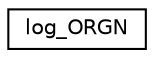 digraph "Graphical Class Hierarchy"
{
 // INTERACTIVE_SVG=YES
  edge [fontname="Helvetica",fontsize="10",labelfontname="Helvetica",labelfontsize="10"];
  node [fontname="Helvetica",fontsize="10",shape=record];
  rankdir="LR";
  Node1 [label="log_ORGN",height=0.2,width=0.4,color="black", fillcolor="white", style="filled",URL="$structlog__ORGN.html"];
}
